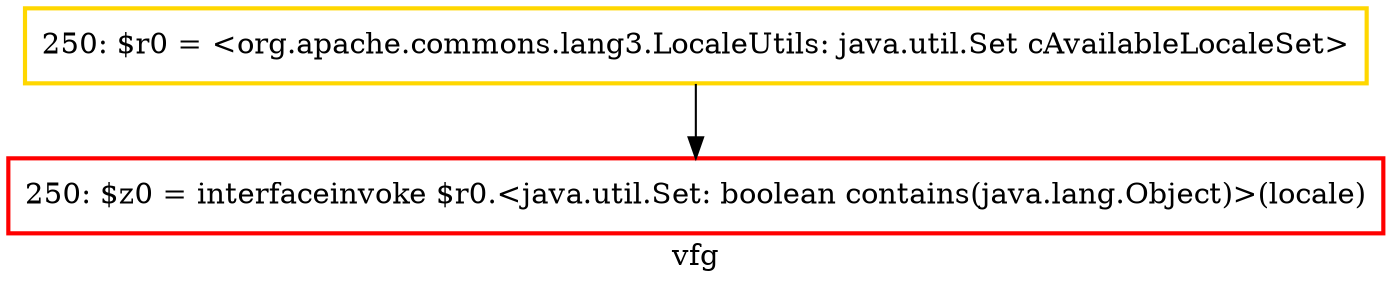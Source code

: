 digraph "vfg" {
    label="vfg";
node [shape=box];
"250: $z0 = interfaceinvoke $r0.<java.util.Set: boolean contains(java.lang.Object)>(locale)" [style=bold] [color=red]
"250: $r0 = <org.apache.commons.lang3.LocaleUtils: java.util.Set cAvailableLocaleSet>" [style=bold] [color=gold]
"250: $r0 = <org.apache.commons.lang3.LocaleUtils: java.util.Set cAvailableLocaleSet>"->"250: $z0 = interfaceinvoke $r0.<java.util.Set: boolean contains(java.lang.Object)>(locale)";

}